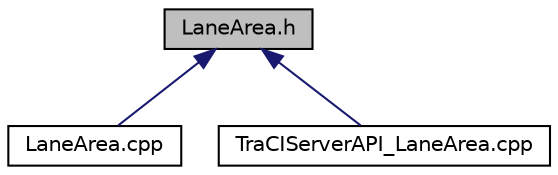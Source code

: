 digraph "LaneArea.h"
{
  edge [fontname="Helvetica",fontsize="10",labelfontname="Helvetica",labelfontsize="10"];
  node [fontname="Helvetica",fontsize="10",shape=record];
  Node3 [label="LaneArea.h",height=0.2,width=0.4,color="black", fillcolor="grey75", style="filled", fontcolor="black"];
  Node3 -> Node4 [dir="back",color="midnightblue",fontsize="10",style="solid",fontname="Helvetica"];
  Node4 [label="LaneArea.cpp",height=0.2,width=0.4,color="black", fillcolor="white", style="filled",URL="$da/d9b/_lane_area_8cpp.html"];
  Node3 -> Node5 [dir="back",color="midnightblue",fontsize="10",style="solid",fontname="Helvetica"];
  Node5 [label="TraCIServerAPI_LaneArea.cpp",height=0.2,width=0.4,color="black", fillcolor="white", style="filled",URL="$d0/de0/_tra_c_i_server_a_p_i___lane_area_8cpp.html"];
}
